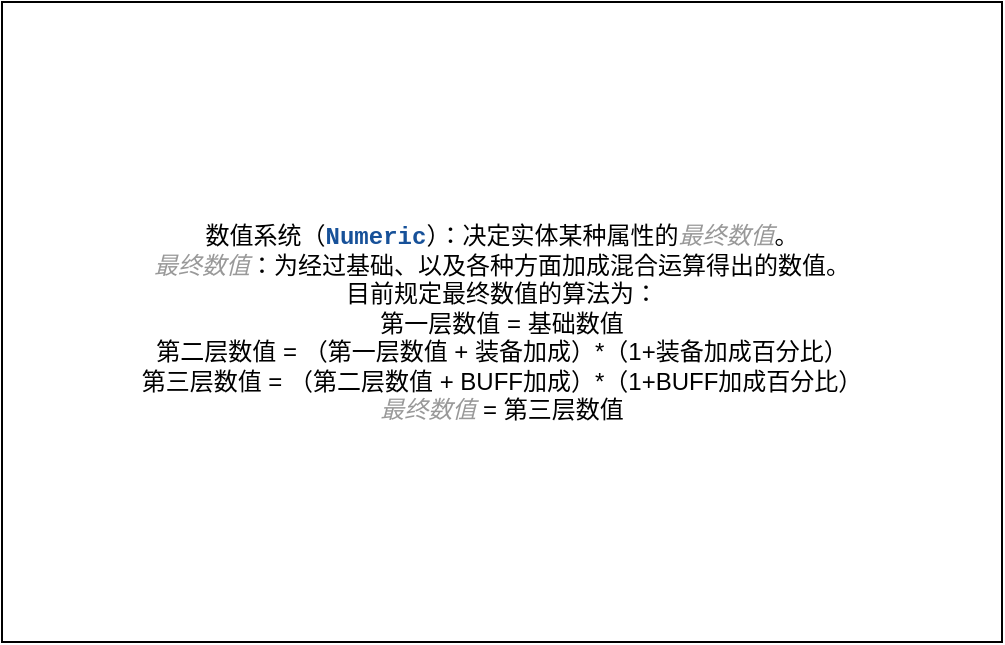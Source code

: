 <mxfile version="16.5.1" type="device"><diagram id="ikjLNaiOUH-WxZfJmBp7" name="第 1 页"><mxGraphModel dx="1102" dy="841" grid="1" gridSize="10" guides="1" tooltips="1" connect="1" arrows="1" fold="1" page="1" pageScale="1" pageWidth="827" pageHeight="1169" math="0" shadow="0"><root><mxCell id="0"/><mxCell id="1" parent="0"/><mxCell id="PFbN178ppgEVgfg7d-nt-1" value="数值系统（&lt;span style=&quot;color: rgb(23 , 81 , 153) ; font-weight: 600 ; background-color: inherit ; font-family: &amp;#34;menlo&amp;#34; , &amp;#34;monaco&amp;#34; , &amp;#34;consolas&amp;#34; , &amp;#34;andale mono&amp;#34; , &amp;#34;lucida console&amp;#34; , &amp;#34;courier new&amp;#34; , monospace ; font-size: inherit&quot;&gt;Numeric&lt;/span&gt;）：决定实体某种属性的&lt;i&gt;&lt;font color=&quot;#999999&quot;&gt;最终数值&lt;/font&gt;&lt;/i&gt;。&lt;br&gt;&lt;i&gt;&lt;font color=&quot;#999999&quot;&gt;最终数值&lt;/font&gt;&lt;/i&gt;：为经过基础、以及各种方面加成混合运算得出的数值。&lt;br&gt;目前规定最终数值的算法为：&lt;br&gt;第一层数值 = 基础数值&lt;br&gt;第二层数值 = （第一层数值 + 装备加成）*（1+装备加成百分比）&lt;br&gt;第三层数值 = （第二层数值 + BUFF加成）*（1+BUFF加成百分比）&lt;br&gt;&lt;i&gt;&lt;font color=&quot;#999999&quot;&gt;最终数值&lt;/font&gt;&lt;/i&gt; = 第三层数值" style="rounded=0;whiteSpace=wrap;html=1;" vertex="1" parent="1"><mxGeometry x="70" y="90" width="500" height="320" as="geometry"/></mxCell></root></mxGraphModel></diagram></mxfile>
